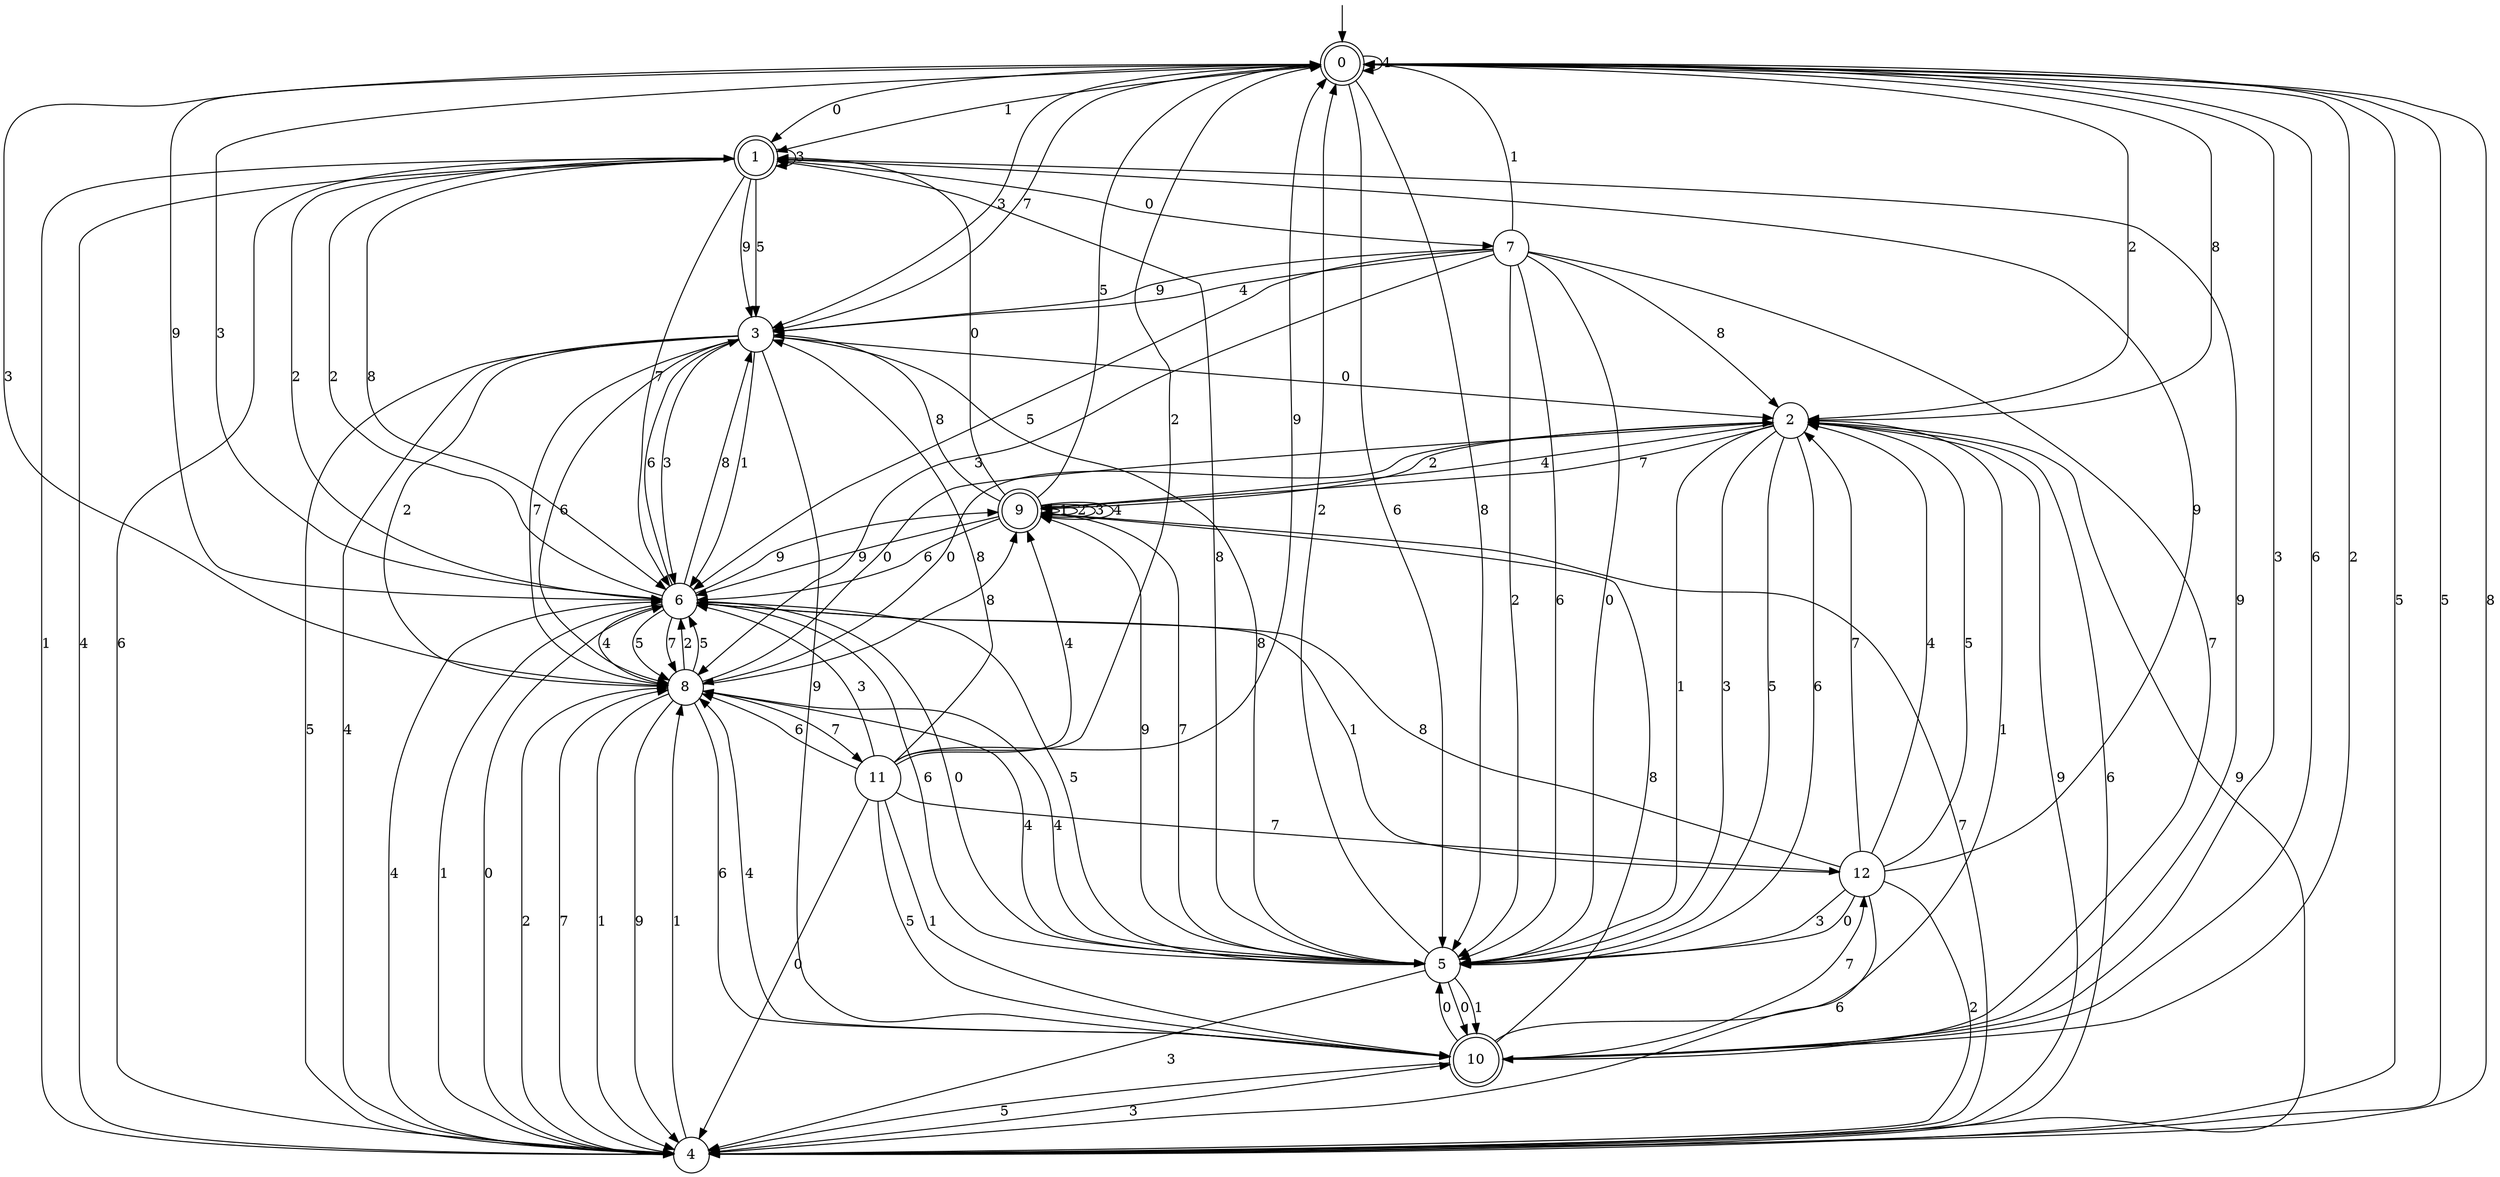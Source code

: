 digraph g {

	s0 [shape="doublecircle" label="0"];
	s1 [shape="doublecircle" label="1"];
	s2 [shape="circle" label="2"];
	s3 [shape="circle" label="3"];
	s4 [shape="circle" label="4"];
	s5 [shape="circle" label="5"];
	s6 [shape="circle" label="6"];
	s7 [shape="circle" label="7"];
	s8 [shape="circle" label="8"];
	s9 [shape="doublecircle" label="9"];
	s10 [shape="doublecircle" label="10"];
	s11 [shape="circle" label="11"];
	s12 [shape="circle" label="12"];
	s0 -> s1 [label="0"];
	s0 -> s1 [label="1"];
	s0 -> s2 [label="2"];
	s0 -> s3 [label="3"];
	s0 -> s0 [label="4"];
	s0 -> s4 [label="5"];
	s0 -> s5 [label="6"];
	s0 -> s3 [label="7"];
	s0 -> s5 [label="8"];
	s0 -> s6 [label="9"];
	s1 -> s7 [label="0"];
	s1 -> s4 [label="1"];
	s1 -> s6 [label="2"];
	s1 -> s1 [label="3"];
	s1 -> s4 [label="4"];
	s1 -> s3 [label="5"];
	s1 -> s4 [label="6"];
	s1 -> s6 [label="7"];
	s1 -> s6 [label="8"];
	s1 -> s3 [label="9"];
	s2 -> s8 [label="0"];
	s2 -> s5 [label="1"];
	s2 -> s9 [label="2"];
	s2 -> s5 [label="3"];
	s2 -> s9 [label="4"];
	s2 -> s5 [label="5"];
	s2 -> s5 [label="6"];
	s2 -> s9 [label="7"];
	s2 -> s0 [label="8"];
	s2 -> s4 [label="9"];
	s3 -> s2 [label="0"];
	s3 -> s6 [label="1"];
	s3 -> s8 [label="2"];
	s3 -> s6 [label="3"];
	s3 -> s4 [label="4"];
	s3 -> s4 [label="5"];
	s3 -> s8 [label="6"];
	s3 -> s8 [label="7"];
	s3 -> s5 [label="8"];
	s3 -> s10 [label="9"];
	s4 -> s6 [label="0"];
	s4 -> s8 [label="1"];
	s4 -> s8 [label="2"];
	s4 -> s10 [label="3"];
	s4 -> s6 [label="4"];
	s4 -> s0 [label="5"];
	s4 -> s2 [label="6"];
	s4 -> s8 [label="7"];
	s4 -> s0 [label="8"];
	s4 -> s2 [label="9"];
	s5 -> s10 [label="0"];
	s5 -> s10 [label="1"];
	s5 -> s0 [label="2"];
	s5 -> s4 [label="3"];
	s5 -> s8 [label="4"];
	s5 -> s6 [label="5"];
	s5 -> s6 [label="6"];
	s5 -> s9 [label="7"];
	s5 -> s1 [label="8"];
	s5 -> s9 [label="9"];
	s6 -> s5 [label="0"];
	s6 -> s4 [label="1"];
	s6 -> s1 [label="2"];
	s6 -> s0 [label="3"];
	s6 -> s8 [label="4"];
	s6 -> s8 [label="5"];
	s6 -> s3 [label="6"];
	s6 -> s8 [label="7"];
	s6 -> s3 [label="8"];
	s6 -> s9 [label="9"];
	s7 -> s5 [label="0"];
	s7 -> s0 [label="1"];
	s7 -> s5 [label="2"];
	s7 -> s8 [label="3"];
	s7 -> s3 [label="4"];
	s7 -> s6 [label="5"];
	s7 -> s5 [label="6"];
	s7 -> s10 [label="7"];
	s7 -> s2 [label="8"];
	s7 -> s3 [label="9"];
	s8 -> s2 [label="0"];
	s8 -> s4 [label="1"];
	s8 -> s6 [label="2"];
	s8 -> s0 [label="3"];
	s8 -> s5 [label="4"];
	s8 -> s6 [label="5"];
	s8 -> s10 [label="6"];
	s8 -> s11 [label="7"];
	s8 -> s9 [label="8"];
	s8 -> s4 [label="9"];
	s9 -> s1 [label="0"];
	s9 -> s9 [label="1"];
	s9 -> s9 [label="2"];
	s9 -> s9 [label="3"];
	s9 -> s9 [label="4"];
	s9 -> s0 [label="5"];
	s9 -> s6 [label="6"];
	s9 -> s4 [label="7"];
	s9 -> s3 [label="8"];
	s9 -> s6 [label="9"];
	s10 -> s5 [label="0"];
	s10 -> s2 [label="1"];
	s10 -> s0 [label="2"];
	s10 -> s0 [label="3"];
	s10 -> s8 [label="4"];
	s10 -> s4 [label="5"];
	s10 -> s0 [label="6"];
	s10 -> s12 [label="7"];
	s10 -> s9 [label="8"];
	s10 -> s1 [label="9"];
	s11 -> s4 [label="0"];
	s11 -> s10 [label="1"];
	s11 -> s0 [label="2"];
	s11 -> s6 [label="3"];
	s11 -> s9 [label="4"];
	s11 -> s10 [label="5"];
	s11 -> s8 [label="6"];
	s11 -> s12 [label="7"];
	s11 -> s3 [label="8"];
	s11 -> s0 [label="9"];
	s12 -> s5 [label="0"];
	s12 -> s6 [label="1"];
	s12 -> s4 [label="2"];
	s12 -> s5 [label="3"];
	s12 -> s2 [label="4"];
	s12 -> s2 [label="5"];
	s12 -> s4 [label="6"];
	s12 -> s2 [label="7"];
	s12 -> s6 [label="8"];
	s12 -> s1 [label="9"];

__start0 [label="" shape="none" width="0" height="0"];
__start0 -> s0;

}

